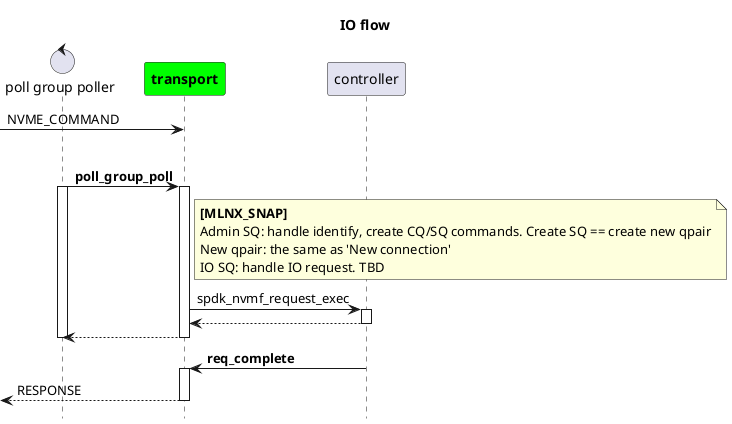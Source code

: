 @startuml
autoactivate on
hide footbox

title IO flow

control "poll group poller" as pg
participant "**transport**" as tr #lime
participant "controller" as ctrlr

autoactivate off
[-> tr : NVME_COMMAND
autoactivate on

|||

pg -> tr : **poll_group_poll**
activate pg
    note right of tr
        **[MLNX_SNAP]**
        Admin SQ: handle identify, create CQ/SQ commands. Create SQ == create new qpair
        New qpair: the same as 'New connection'
        IO SQ: handle IO request. TBD
    end note
    tr -> ctrlr : spdk_nvmf_request_exec
    return
    return
deactivate pg

ctrlr -> tr : **req_complete**
[<-- tr : RESPONSE

@enduml